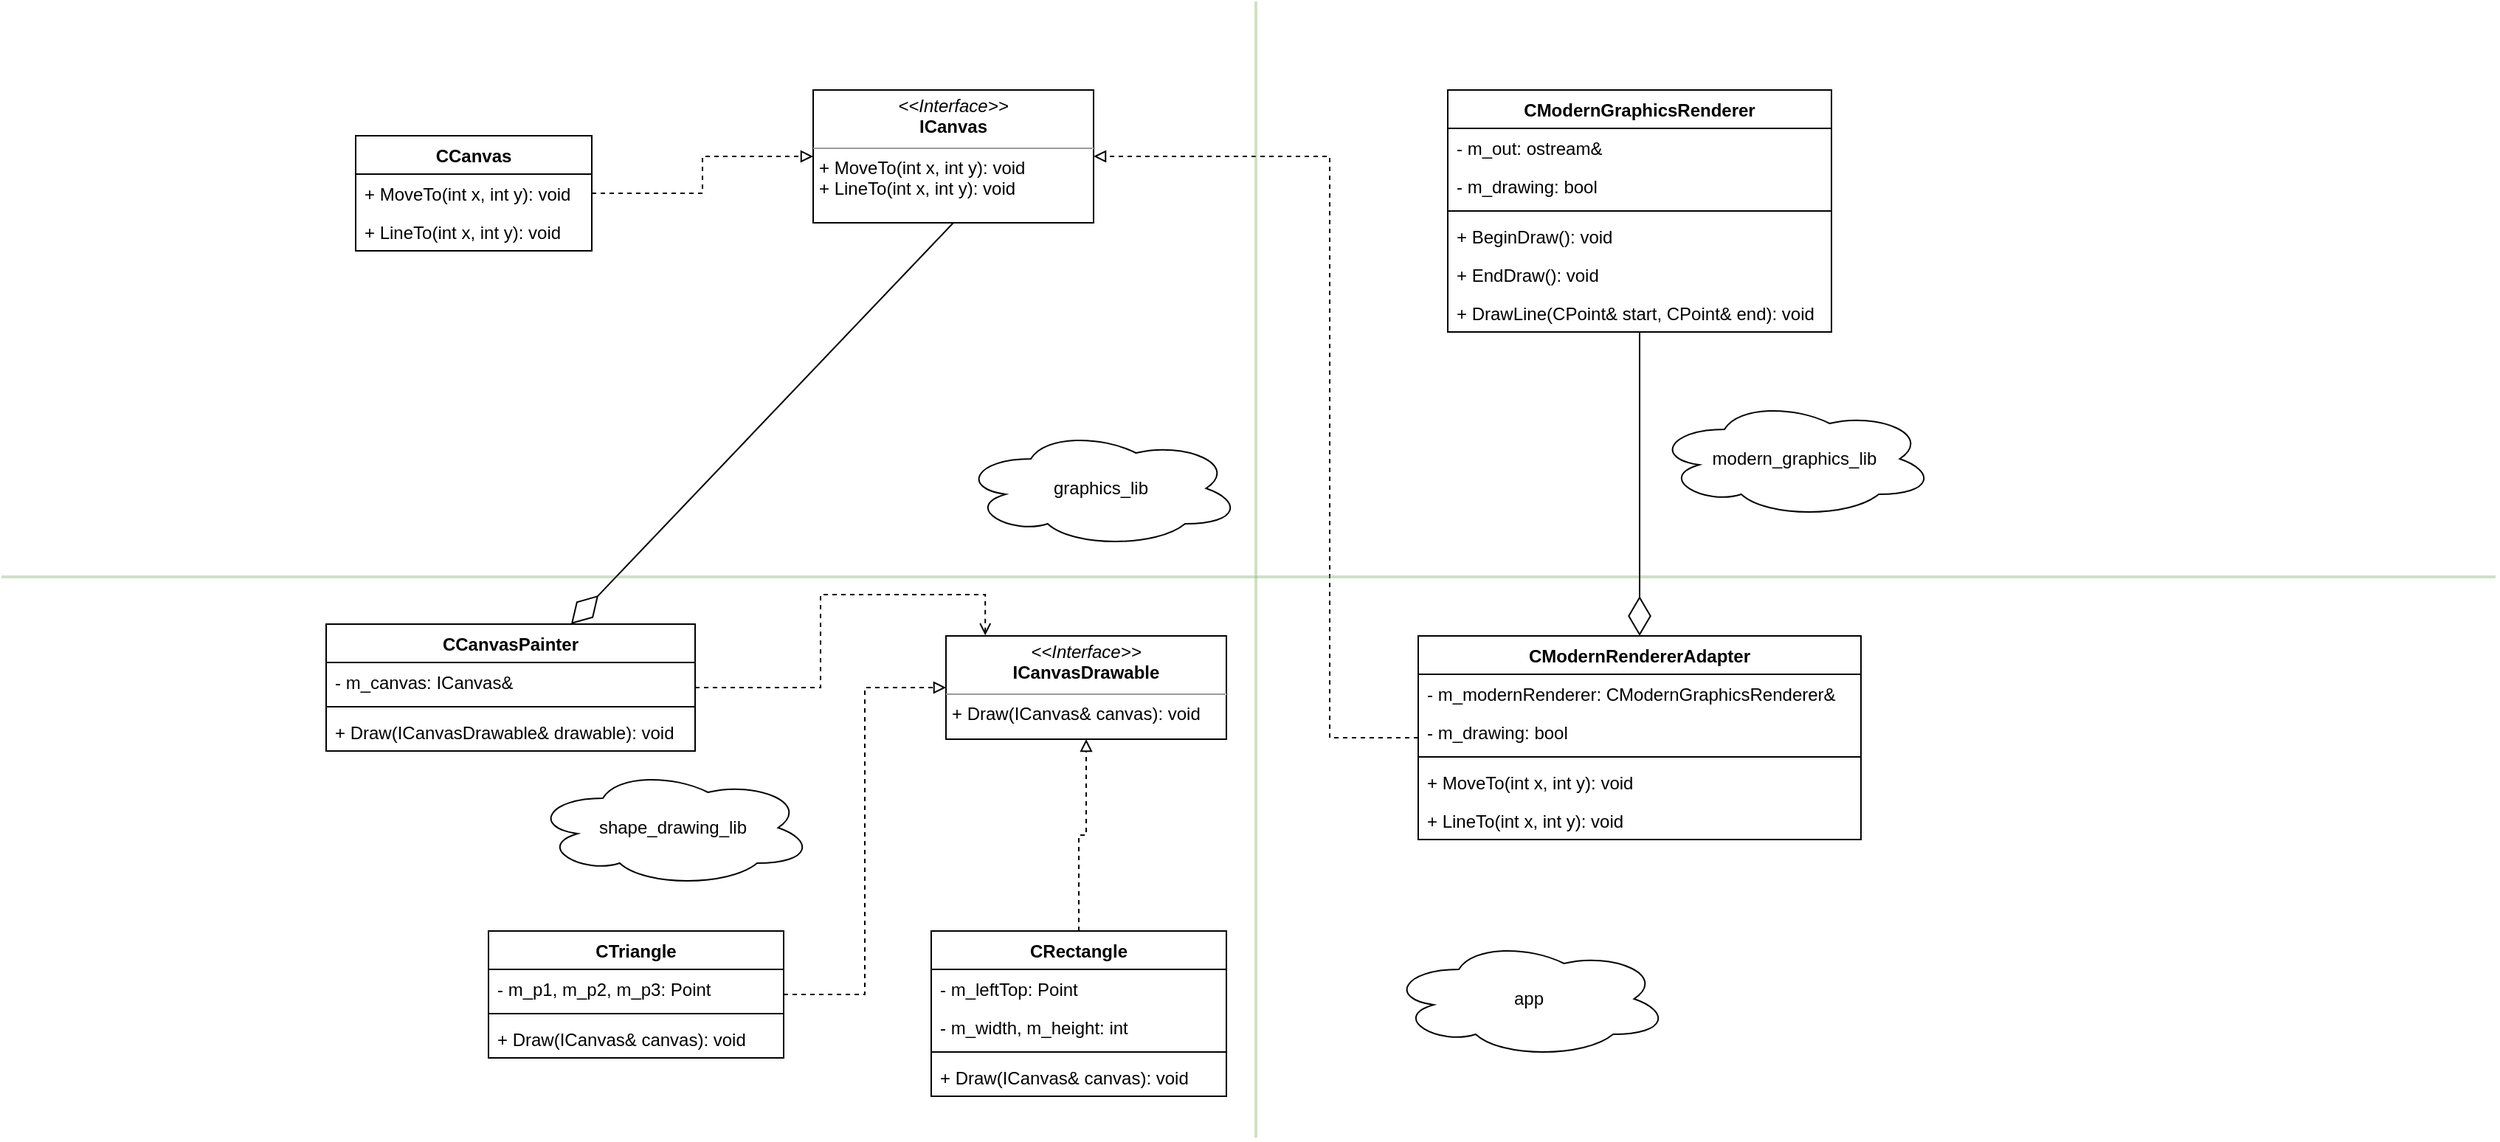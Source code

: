 <mxfile version="15.8.4" type="device"><diagram name="Page-1" id="c4acf3e9-155e-7222-9cf6-157b1a14988f"><mxGraphModel dx="2802" dy="2005" grid="1" gridSize="10" guides="1" tooltips="1" connect="1" arrows="1" fold="1" page="1" pageScale="1" pageWidth="850" pageHeight="1100" background="none" math="0" shadow="0"><root><mxCell id="0"/><mxCell id="1" parent="0"/><mxCell id="5d2195bd80daf111-18" value="&lt;p style=&quot;margin: 0px ; margin-top: 4px ; text-align: center&quot;&gt;&lt;i&gt;&amp;lt;&amp;lt;Interface&amp;gt;&amp;gt;&lt;/i&gt;&lt;br&gt;&lt;b&gt;ICanvas&lt;/b&gt;&lt;br&gt;&lt;/p&gt;&lt;hr size=&quot;1&quot;&gt;&lt;p style=&quot;margin: 0px ; margin-left: 4px&quot;&gt;+ MoveTo(int x, int y): void&lt;/p&gt;&lt;p style=&quot;margin: 0px ; margin-left: 4px&quot;&gt;+ LineTo(int x, int y): void&lt;br&gt;&lt;/p&gt;" style="verticalAlign=top;align=left;overflow=fill;fontSize=12;fontFamily=Helvetica;html=1;rounded=0;shadow=0;comic=0;labelBackgroundColor=none;strokeWidth=1" parent="1" vertex="1"><mxGeometry x="-300" y="-330" width="190" height="90" as="geometry"/></mxCell><mxCell id="SqrDtUz3KUwgwNztl40o-6" style="edgeStyle=orthogonalEdgeStyle;rounded=0;orthogonalLoop=1;jettySize=auto;html=1;dashed=1;endArrow=block;endFill=0;" parent="1" source="SqrDtUz3KUwgwNztl40o-1" target="5d2195bd80daf111-18" edge="1"><mxGeometry relative="1" as="geometry"/></mxCell><mxCell id="SqrDtUz3KUwgwNztl40o-1" value="CCanvas" style="swimlane;fontStyle=1;align=center;verticalAlign=top;childLayout=stackLayout;horizontal=1;startSize=26;horizontalStack=0;resizeParent=1;resizeParentMax=0;resizeLast=0;collapsible=1;marginBottom=0;" parent="1" vertex="1"><mxGeometry x="-610" y="-299" width="160" height="78" as="geometry"/></mxCell><mxCell id="SqrDtUz3KUwgwNztl40o-2" value="+ MoveTo(int x, int y): void" style="text;strokeColor=none;fillColor=none;align=left;verticalAlign=top;spacingLeft=4;spacingRight=4;overflow=hidden;rotatable=0;points=[[0,0.5],[1,0.5]];portConstraint=eastwest;" parent="SqrDtUz3KUwgwNztl40o-1" vertex="1"><mxGeometry y="26" width="160" height="26" as="geometry"/></mxCell><mxCell id="SqrDtUz3KUwgwNztl40o-5" value="+ LineTo(int x, int y): void&#10;" style="text;strokeColor=none;fillColor=none;align=left;verticalAlign=top;spacingLeft=4;spacingRight=4;overflow=hidden;rotatable=0;points=[[0,0.5],[1,0.5]];portConstraint=eastwest;" parent="SqrDtUz3KUwgwNztl40o-1" vertex="1"><mxGeometry y="52" width="160" height="26" as="geometry"/></mxCell><mxCell id="SqrDtUz3KUwgwNztl40o-8" value="&lt;p style=&quot;margin: 0px ; margin-top: 4px ; text-align: center&quot;&gt;&lt;i&gt;&amp;lt;&amp;lt;Interface&amp;gt;&amp;gt;&lt;/i&gt;&lt;br&gt;&lt;b&gt;ICanvasDrawable&lt;/b&gt;&lt;br&gt;&lt;/p&gt;&lt;hr size=&quot;1&quot;&gt;&lt;p style=&quot;margin: 0px ; margin-left: 4px&quot;&gt;+ Draw(ICanvas&amp;amp; canvas): void&lt;/p&gt;" style="verticalAlign=top;align=left;overflow=fill;fontSize=12;fontFamily=Helvetica;html=1;" parent="1" vertex="1"><mxGeometry x="-210" y="40" width="190" height="70" as="geometry"/></mxCell><mxCell id="SqrDtUz3KUwgwNztl40o-22" style="edgeStyle=orthogonalEdgeStyle;rounded=0;orthogonalLoop=1;jettySize=auto;html=1;entryX=0;entryY=0.5;entryDx=0;entryDy=0;dashed=1;endArrow=block;endFill=0;" parent="1" source="SqrDtUz3KUwgwNztl40o-9" target="SqrDtUz3KUwgwNztl40o-8" edge="1"><mxGeometry relative="1" as="geometry"/></mxCell><mxCell id="SqrDtUz3KUwgwNztl40o-9" value="CTriangle" style="swimlane;fontStyle=1;align=center;verticalAlign=top;childLayout=stackLayout;horizontal=1;startSize=26;horizontalStack=0;resizeParent=1;resizeParentMax=0;resizeLast=0;collapsible=1;marginBottom=0;" parent="1" vertex="1"><mxGeometry x="-520" y="240" width="200" height="86" as="geometry"/></mxCell><mxCell id="SqrDtUz3KUwgwNztl40o-10" value="- m_p1, m_p2, m_p3: Point" style="text;strokeColor=none;fillColor=none;align=left;verticalAlign=top;spacingLeft=4;spacingRight=4;overflow=hidden;rotatable=0;points=[[0,0.5],[1,0.5]];portConstraint=eastwest;" parent="SqrDtUz3KUwgwNztl40o-9" vertex="1"><mxGeometry y="26" width="200" height="26" as="geometry"/></mxCell><mxCell id="SqrDtUz3KUwgwNztl40o-11" value="" style="line;strokeWidth=1;fillColor=none;align=left;verticalAlign=middle;spacingTop=-1;spacingLeft=3;spacingRight=3;rotatable=0;labelPosition=right;points=[];portConstraint=eastwest;" parent="SqrDtUz3KUwgwNztl40o-9" vertex="1"><mxGeometry y="52" width="200" height="8" as="geometry"/></mxCell><mxCell id="SqrDtUz3KUwgwNztl40o-12" value="+ Draw(ICanvas&amp; canvas): void" style="text;strokeColor=none;fillColor=none;align=left;verticalAlign=top;spacingLeft=4;spacingRight=4;overflow=hidden;rotatable=0;points=[[0,0.5],[1,0.5]];portConstraint=eastwest;" parent="SqrDtUz3KUwgwNztl40o-9" vertex="1"><mxGeometry y="60" width="200" height="26" as="geometry"/></mxCell><mxCell id="SqrDtUz3KUwgwNztl40o-23" style="edgeStyle=orthogonalEdgeStyle;rounded=0;orthogonalLoop=1;jettySize=auto;html=1;entryX=0.5;entryY=1;entryDx=0;entryDy=0;dashed=1;endArrow=block;endFill=0;" parent="1" source="SqrDtUz3KUwgwNztl40o-13" target="SqrDtUz3KUwgwNztl40o-8" edge="1"><mxGeometry relative="1" as="geometry"/></mxCell><mxCell id="SqrDtUz3KUwgwNztl40o-13" value="CRectangle" style="swimlane;fontStyle=1;align=center;verticalAlign=top;childLayout=stackLayout;horizontal=1;startSize=26;horizontalStack=0;resizeParent=1;resizeParentMax=0;resizeLast=0;collapsible=1;marginBottom=0;" parent="1" vertex="1"><mxGeometry x="-220" y="240" width="200" height="112" as="geometry"/></mxCell><mxCell id="SqrDtUz3KUwgwNztl40o-14" value="- m_leftTop: Point" style="text;strokeColor=none;fillColor=none;align=left;verticalAlign=top;spacingLeft=4;spacingRight=4;overflow=hidden;rotatable=0;points=[[0,0.5],[1,0.5]];portConstraint=eastwest;" parent="SqrDtUz3KUwgwNztl40o-13" vertex="1"><mxGeometry y="26" width="200" height="26" as="geometry"/></mxCell><mxCell id="SqrDtUz3KUwgwNztl40o-17" value="- m_width, m_height: int" style="text;strokeColor=none;fillColor=none;align=left;verticalAlign=top;spacingLeft=4;spacingRight=4;overflow=hidden;rotatable=0;points=[[0,0.5],[1,0.5]];portConstraint=eastwest;" parent="SqrDtUz3KUwgwNztl40o-13" vertex="1"><mxGeometry y="52" width="200" height="26" as="geometry"/></mxCell><mxCell id="SqrDtUz3KUwgwNztl40o-15" value="" style="line;strokeWidth=1;fillColor=none;align=left;verticalAlign=middle;spacingTop=-1;spacingLeft=3;spacingRight=3;rotatable=0;labelPosition=right;points=[];portConstraint=eastwest;" parent="SqrDtUz3KUwgwNztl40o-13" vertex="1"><mxGeometry y="78" width="200" height="8" as="geometry"/></mxCell><mxCell id="SqrDtUz3KUwgwNztl40o-16" value="+ Draw(ICanvas&amp; canvas): void" style="text;strokeColor=none;fillColor=none;align=left;verticalAlign=top;spacingLeft=4;spacingRight=4;overflow=hidden;rotatable=0;points=[[0,0.5],[1,0.5]];portConstraint=eastwest;" parent="SqrDtUz3KUwgwNztl40o-13" vertex="1"><mxGeometry y="86" width="200" height="26" as="geometry"/></mxCell><mxCell id="SqrDtUz3KUwgwNztl40o-48" style="edgeStyle=orthogonalEdgeStyle;rounded=0;orthogonalLoop=1;jettySize=auto;html=1;dashed=1;endArrow=open;endFill=0;entryX=0.14;entryY=-0.005;entryDx=0;entryDy=0;entryPerimeter=0;" parent="1" source="SqrDtUz3KUwgwNztl40o-18" target="SqrDtUz3KUwgwNztl40o-8" edge="1"><mxGeometry relative="1" as="geometry"/></mxCell><mxCell id="SqrDtUz3KUwgwNztl40o-18" value="CCanvasPainter" style="swimlane;fontStyle=1;align=center;verticalAlign=top;childLayout=stackLayout;horizontal=1;startSize=26;horizontalStack=0;resizeParent=1;resizeParentMax=0;resizeLast=0;collapsible=1;marginBottom=0;" parent="1" vertex="1"><mxGeometry x="-630" y="32" width="250" height="86" as="geometry"/></mxCell><mxCell id="SqrDtUz3KUwgwNztl40o-19" value="- m_canvas: ICanvas&amp;" style="text;strokeColor=none;fillColor=none;align=left;verticalAlign=top;spacingLeft=4;spacingRight=4;overflow=hidden;rotatable=0;points=[[0,0.5],[1,0.5]];portConstraint=eastwest;" parent="SqrDtUz3KUwgwNztl40o-18" vertex="1"><mxGeometry y="26" width="250" height="26" as="geometry"/></mxCell><mxCell id="SqrDtUz3KUwgwNztl40o-20" value="" style="line;strokeWidth=1;fillColor=none;align=left;verticalAlign=middle;spacingTop=-1;spacingLeft=3;spacingRight=3;rotatable=0;labelPosition=right;points=[];portConstraint=eastwest;" parent="SqrDtUz3KUwgwNztl40o-18" vertex="1"><mxGeometry y="52" width="250" height="8" as="geometry"/></mxCell><mxCell id="SqrDtUz3KUwgwNztl40o-21" value="+ Draw(ICanvasDrawable&amp; drawable): void" style="text;strokeColor=none;fillColor=none;align=left;verticalAlign=top;spacingLeft=4;spacingRight=4;overflow=hidden;rotatable=0;points=[[0,0.5],[1,0.5]];portConstraint=eastwest;" parent="SqrDtUz3KUwgwNztl40o-18" vertex="1"><mxGeometry y="60" width="250" height="26" as="geometry"/></mxCell><mxCell id="SqrDtUz3KUwgwNztl40o-24" value="shape_drawing_lib" style="ellipse;shape=cloud;whiteSpace=wrap;html=1;" parent="1" vertex="1"><mxGeometry x="-490" y="130" width="190" height="80" as="geometry"/></mxCell><mxCell id="SqrDtUz3KUwgwNztl40o-25" value="graphics_lib" style="ellipse;shape=cloud;whiteSpace=wrap;html=1;" parent="1" vertex="1"><mxGeometry x="-200" y="-100" width="190" height="80" as="geometry"/></mxCell><mxCell id="SqrDtUz3KUwgwNztl40o-26" value="modern_graphics_lib" style="ellipse;shape=cloud;whiteSpace=wrap;html=1;" parent="1" vertex="1"><mxGeometry x="270" y="-120" width="190" height="80" as="geometry"/></mxCell><mxCell id="SqrDtUz3KUwgwNztl40o-27" value="CModernGraphicsRenderer" style="swimlane;fontStyle=1;align=center;verticalAlign=top;childLayout=stackLayout;horizontal=1;startSize=26;horizontalStack=0;resizeParent=1;resizeParentMax=0;resizeLast=0;collapsible=1;marginBottom=0;" parent="1" vertex="1"><mxGeometry x="130" y="-330" width="260" height="164" as="geometry"/></mxCell><mxCell id="SqrDtUz3KUwgwNztl40o-28" value="- m_out: ostream&amp;" style="text;strokeColor=none;fillColor=none;align=left;verticalAlign=top;spacingLeft=4;spacingRight=4;overflow=hidden;rotatable=0;points=[[0,0.5],[1,0.5]];portConstraint=eastwest;" parent="SqrDtUz3KUwgwNztl40o-27" vertex="1"><mxGeometry y="26" width="260" height="26" as="geometry"/></mxCell><mxCell id="SqrDtUz3KUwgwNztl40o-29" value="- m_drawing: bool" style="text;strokeColor=none;fillColor=none;align=left;verticalAlign=top;spacingLeft=4;spacingRight=4;overflow=hidden;rotatable=0;points=[[0,0.5],[1,0.5]];portConstraint=eastwest;" parent="SqrDtUz3KUwgwNztl40o-27" vertex="1"><mxGeometry y="52" width="260" height="26" as="geometry"/></mxCell><mxCell id="SqrDtUz3KUwgwNztl40o-30" value="" style="line;strokeWidth=1;fillColor=none;align=left;verticalAlign=middle;spacingTop=-1;spacingLeft=3;spacingRight=3;rotatable=0;labelPosition=right;points=[];portConstraint=eastwest;" parent="SqrDtUz3KUwgwNztl40o-27" vertex="1"><mxGeometry y="78" width="260" height="8" as="geometry"/></mxCell><mxCell id="SqrDtUz3KUwgwNztl40o-31" value="+ BeginDraw(): void" style="text;strokeColor=none;fillColor=none;align=left;verticalAlign=top;spacingLeft=4;spacingRight=4;overflow=hidden;rotatable=0;points=[[0,0.5],[1,0.5]];portConstraint=eastwest;" parent="SqrDtUz3KUwgwNztl40o-27" vertex="1"><mxGeometry y="86" width="260" height="26" as="geometry"/></mxCell><mxCell id="SqrDtUz3KUwgwNztl40o-33" value="+ EndDraw(): void" style="text;strokeColor=none;fillColor=none;align=left;verticalAlign=top;spacingLeft=4;spacingRight=4;overflow=hidden;rotatable=0;points=[[0,0.5],[1,0.5]];portConstraint=eastwest;" parent="SqrDtUz3KUwgwNztl40o-27" vertex="1"><mxGeometry y="112" width="260" height="26" as="geometry"/></mxCell><mxCell id="SqrDtUz3KUwgwNztl40o-32" value="+ DrawLine(CPoint&amp; start, CPoint&amp; end): void" style="text;strokeColor=none;fillColor=none;align=left;verticalAlign=top;spacingLeft=4;spacingRight=4;overflow=hidden;rotatable=0;points=[[0,0.5],[1,0.5]];portConstraint=eastwest;" parent="SqrDtUz3KUwgwNztl40o-27" vertex="1"><mxGeometry y="138" width="260" height="26" as="geometry"/></mxCell><mxCell id="SqrDtUz3KUwgwNztl40o-46" style="edgeStyle=orthogonalEdgeStyle;rounded=0;orthogonalLoop=1;jettySize=auto;html=1;entryX=1;entryY=0.5;entryDx=0;entryDy=0;endArrow=block;endFill=0;dashed=1;" parent="1" source="SqrDtUz3KUwgwNztl40o-34" target="5d2195bd80daf111-18" edge="1"><mxGeometry relative="1" as="geometry"><Array as="points"><mxPoint x="50" y="109"/><mxPoint x="50" y="-285"/></Array></mxGeometry></mxCell><mxCell id="SqrDtUz3KUwgwNztl40o-34" value="CModernRendererAdapter" style="swimlane;fontStyle=1;align=center;verticalAlign=top;childLayout=stackLayout;horizontal=1;startSize=26;horizontalStack=0;resizeParent=1;resizeParentMax=0;resizeLast=0;collapsible=1;marginBottom=0;" parent="1" vertex="1"><mxGeometry x="110" y="40" width="300" height="138" as="geometry"/></mxCell><mxCell id="SqrDtUz3KUwgwNztl40o-35" value="- m_modernRenderer: CModernGraphicsRenderer&amp;" style="text;strokeColor=none;fillColor=none;align=left;verticalAlign=top;spacingLeft=4;spacingRight=4;overflow=hidden;rotatable=0;points=[[0,0.5],[1,0.5]];portConstraint=eastwest;" parent="SqrDtUz3KUwgwNztl40o-34" vertex="1"><mxGeometry y="26" width="300" height="26" as="geometry"/></mxCell><mxCell id="SqrDtUz3KUwgwNztl40o-36" value="- m_drawing: bool" style="text;strokeColor=none;fillColor=none;align=left;verticalAlign=top;spacingLeft=4;spacingRight=4;overflow=hidden;rotatable=0;points=[[0,0.5],[1,0.5]];portConstraint=eastwest;" parent="SqrDtUz3KUwgwNztl40o-34" vertex="1"><mxGeometry y="52" width="300" height="26" as="geometry"/></mxCell><mxCell id="SqrDtUz3KUwgwNztl40o-37" value="" style="line;strokeWidth=1;fillColor=none;align=left;verticalAlign=middle;spacingTop=-1;spacingLeft=3;spacingRight=3;rotatable=0;labelPosition=right;points=[];portConstraint=eastwest;" parent="SqrDtUz3KUwgwNztl40o-34" vertex="1"><mxGeometry y="78" width="300" height="8" as="geometry"/></mxCell><mxCell id="SqrDtUz3KUwgwNztl40o-38" value="+ MoveTo(int x, int y): void" style="text;strokeColor=none;fillColor=none;align=left;verticalAlign=top;spacingLeft=4;spacingRight=4;overflow=hidden;rotatable=0;points=[[0,0.5],[1,0.5]];portConstraint=eastwest;" parent="SqrDtUz3KUwgwNztl40o-34" vertex="1"><mxGeometry y="86" width="300" height="26" as="geometry"/></mxCell><mxCell id="SqrDtUz3KUwgwNztl40o-39" value="+ LineTo(int x, int y): void" style="text;strokeColor=none;fillColor=none;align=left;verticalAlign=top;spacingLeft=4;spacingRight=4;overflow=hidden;rotatable=0;points=[[0,0.5],[1,0.5]];portConstraint=eastwest;" parent="SqrDtUz3KUwgwNztl40o-34" vertex="1"><mxGeometry y="112" width="300" height="26" as="geometry"/></mxCell><mxCell id="SqrDtUz3KUwgwNztl40o-41" value="app" style="ellipse;shape=cloud;whiteSpace=wrap;html=1;" parent="1" vertex="1"><mxGeometry x="90" y="246" width="190" height="80" as="geometry"/></mxCell><mxCell id="SqrDtUz3KUwgwNztl40o-42" value="" style="endArrow=none;html=1;rounded=0;opacity=40;fillColor=#d5e8d4;strokeColor=#82b366;strokeWidth=2;" parent="1" edge="1"><mxGeometry width="50" height="50" relative="1" as="geometry"><mxPoint y="380" as="sourcePoint"/><mxPoint y="-390" as="targetPoint"/></mxGeometry></mxCell><mxCell id="SqrDtUz3KUwgwNztl40o-43" value="" style="endArrow=none;html=1;rounded=0;opacity=40;fillColor=#d5e8d4;strokeColor=#82b366;strokeWidth=2;" parent="1" edge="1"><mxGeometry width="50" height="50" relative="1" as="geometry"><mxPoint x="-850" as="sourcePoint"/><mxPoint x="840" as="targetPoint"/></mxGeometry></mxCell><mxCell id="TbVtHdfACez7S_gtVMAa-1" value="" style="endArrow=diamondThin;endFill=0;endSize=24;html=1;rounded=0;strokeWidth=1;" parent="1" source="SqrDtUz3KUwgwNztl40o-27" target="SqrDtUz3KUwgwNztl40o-34" edge="1"><mxGeometry width="160" relative="1" as="geometry"><mxPoint x="200" y="-80" as="sourcePoint"/><mxPoint x="270" y="-20" as="targetPoint"/></mxGeometry></mxCell><mxCell id="buRh7dcnWICWeYd6FsoD-2" value="" style="endArrow=diamondThin;endFill=0;endSize=24;html=1;rounded=0;strokeWidth=1;exitX=0.5;exitY=1;exitDx=0;exitDy=0;" edge="1" parent="1" source="5d2195bd80daf111-18" target="SqrDtUz3KUwgwNztl40o-18"><mxGeometry width="160" relative="1" as="geometry"><mxPoint x="-370" y="-246" as="sourcePoint"/><mxPoint x="-370" y="-40" as="targetPoint"/></mxGeometry></mxCell></root></mxGraphModel></diagram></mxfile>